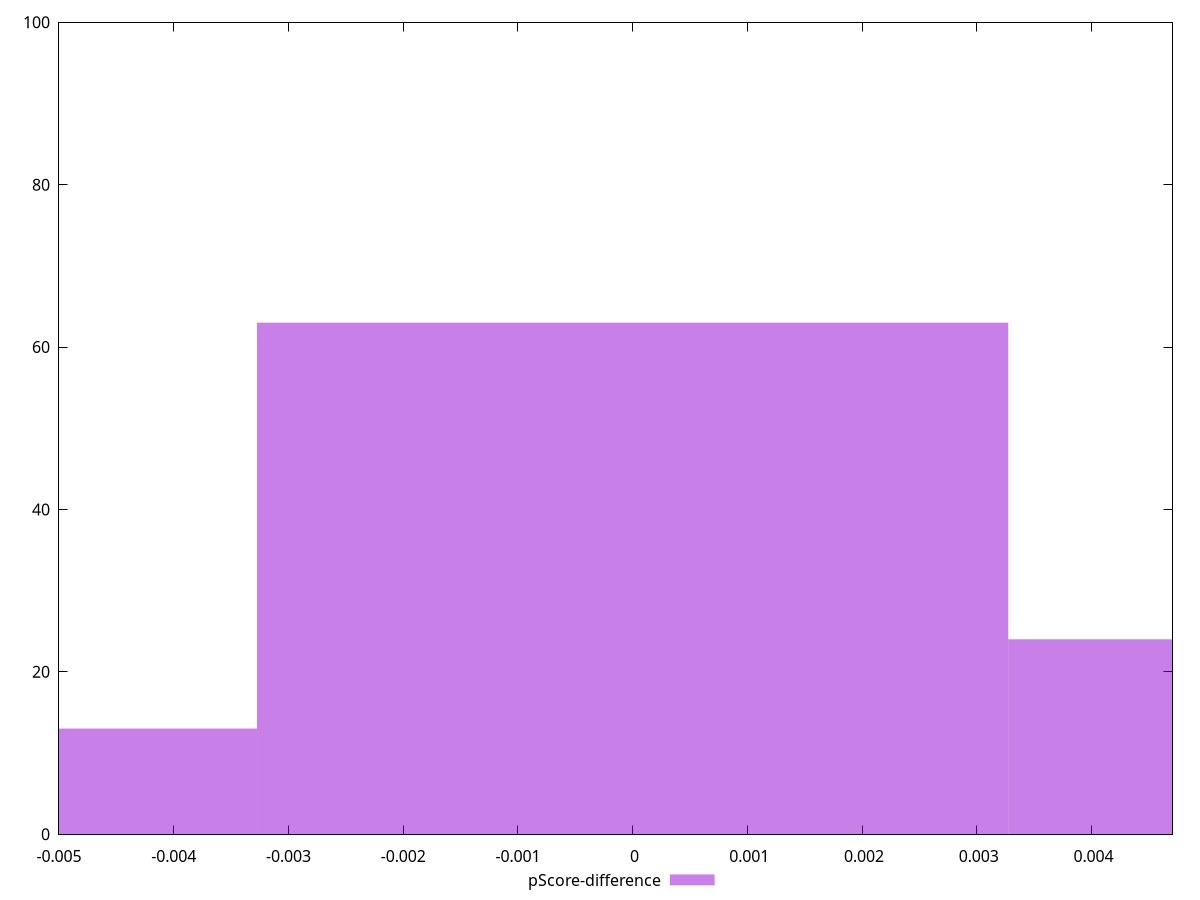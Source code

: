 reset

$pScoreDifference <<EOF
-0.006548810433386533 13
0 63
0.006548810433386533 24
EOF

set key outside below
set boxwidth 0.006548810433386533
set xrange [-0.0050000000000000044:0.004705882352941171]
set yrange [0:100]
set trange [0:100]
set style fill transparent solid 0.5 noborder
set terminal svg size 640, 490 enhanced background rgb 'white'
set output "report/report_00029_2021-02-24T13-36-40.390Z/uses-http2/samples/agenda/pScore-difference/histogram.svg"

plot $pScoreDifference title "pScore-difference" with boxes

reset
